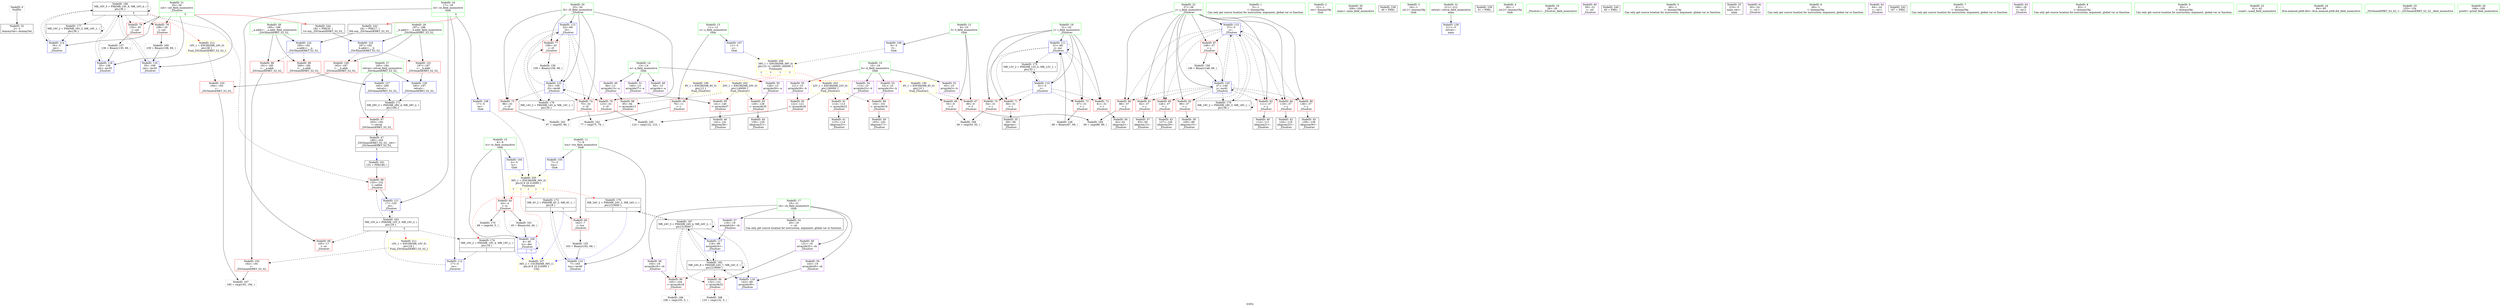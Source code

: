 digraph "SVFG" {
	label="SVFG";

	Node0x561caf271160 [shape=record,color=grey,label="{NodeID: 0\nNullPtr}"];
	Node0x561caf271160 -> Node0x561caf28b830[style=solid];
	Node0x561caf29ddf0 [shape=record,color=black,label="{NodeID: 180\nMR_16V_5 = PHI(MR_16V_9, MR_16V_4, )\npts\{36 \}\n|{|<s8>5}}"];
	Node0x561caf29ddf0 -> Node0x561caf28ee10[style=dashed];
	Node0x561caf29ddf0 -> Node0x561caf28eee0[style=dashed];
	Node0x561caf29ddf0 -> Node0x561caf28c590[style=dashed];
	Node0x561caf29ddf0 -> Node0x561caf28d520[style=dashed];
	Node0x561caf29ddf0 -> Node0x561caf291de0[style=dashed];
	Node0x561caf29ddf0 -> Node0x561caf291f80[style=dashed];
	Node0x561caf29ddf0 -> Node0x561caf29cef0[style=dashed];
	Node0x561caf29ddf0 -> Node0x561caf29ddf0[style=dashed];
	Node0x561caf29ddf0:s8 -> Node0x561caf2a52d0[style=dashed,color=red];
	Node0x561caf28c660 [shape=record,color=red,label="{NodeID: 97\n203\<--183\n\<--retval\n_ZSt3maxIiERKT_S2_S2_\n}"];
	Node0x561caf28c660 -> Node0x561caf28c4c0[style=solid];
	Node0x561caf28a7b0 [shape=record,color=green,label="{NodeID: 14\n13\<--14\na\<--a_field_insensitive\nGlob }"];
	Node0x561caf28a7b0 -> Node0x561caf28d5b0[style=solid];
	Node0x561caf28a7b0 -> Node0x561caf28d680[style=solid];
	Node0x561caf28a7b0 -> Node0x561caf28d750[style=solid];
	Node0x561caf28a7b0 -> Node0x561caf28d820[style=solid];
	Node0x561caf28d2b0 [shape=record,color=blue,label="{NodeID: 111\n31\<--68\ni\<--inc\n_Z5solvev\n}"];
	Node0x561caf28d2b0 -> Node0x561caf28e790[style=dashed];
	Node0x561caf28d2b0 -> Node0x561caf28e860[style=dashed];
	Node0x561caf28d2b0 -> Node0x561caf28e930[style=dashed];
	Node0x561caf28d2b0 -> Node0x561caf28ea00[style=dashed];
	Node0x561caf28d2b0 -> Node0x561caf28d2b0[style=dashed];
	Node0x561caf28d2b0 -> Node0x561caf29c4f0[style=dashed];
	Node0x561caf28b4c0 [shape=record,color=green,label="{NodeID: 28\n185\<--186\n__a.addr\<--__a.addr_field_insensitive\n_ZSt3maxIiERKT_S2_S2_\n}"];
	Node0x561caf28b4c0 -> Node0x561caf28c730[style=solid];
	Node0x561caf28b4c0 -> Node0x561caf28c800[style=solid];
	Node0x561caf28b4c0 -> Node0x561caf292460[style=solid];
	Node0x561caf292530 [shape=record,color=blue,label="{NodeID: 125\n187\<--182\n__b.addr\<--__b\n_ZSt3maxIiERKT_S2_S2_\n}"];
	Node0x561caf292530 -> Node0x561caf28c8d0[style=dashed];
	Node0x561caf292530 -> Node0x561caf28c9a0[style=dashed];
	Node0x561caf28c0b0 [shape=record,color=black,label="{NodeID: 42\n120\<--119\nidxprom25\<--\n_Z5solvev\n}"];
	Node0x561caf28dc30 [shape=record,color=purple,label="{NodeID: 56\n104\<--19\narrayidx18\<--ch\n_Z5solvev\n}"];
	Node0x561caf28dc30 -> Node0x561caf28f7d0[style=solid];
	Node0x561caf28e790 [shape=record,color=red,label="{NodeID: 70\n54\<--31\n\<--i\n_Z5solvev\n}"];
	Node0x561caf28e790 -> Node0x561caf2955e0[style=solid];
	Node0x561caf2952e0 [shape=record,color=grey,label="{NodeID: 167\n195 = cmp(192, 194, )\n}"];
	Node0x561caf28f2f0 [shape=record,color=red,label="{NodeID: 84\n119\<--37\n\<--j\n_Z5solvev\n}"];
	Node0x561caf28f2f0 -> Node0x561caf28c0b0[style=solid];
	Node0x561caf270840 [shape=record,color=green,label="{NodeID: 1\n5\<--1\n\<--dummyObj\nCan only get source location for instruction, argument, global var or function.}"];
	Node0x561caf28c730 [shape=record,color=red,label="{NodeID: 98\n191\<--185\n\<--__a.addr\n_ZSt3maxIiERKT_S2_S2_\n}"];
	Node0x561caf28c730 -> Node0x561caf28ca70[style=solid];
	Node0x561caf28a8b0 [shape=record,color=green,label="{NodeID: 15\n15\<--16\nb\<--b_field_insensitive\nGlob }"];
	Node0x561caf28a8b0 -> Node0x561caf28d8f0[style=solid];
	Node0x561caf28a8b0 -> Node0x561caf28d9c0[style=solid];
	Node0x561caf28a8b0 -> Node0x561caf28da90[style=solid];
	Node0x561caf28a8b0 -> Node0x561caf28db60[style=solid];
	Node0x561caf2907b0 [shape=record,color=yellow,style=double,label="{NodeID: 195\n6V_1 = ENCHI(MR_6V_0)\npts\{10 \}\nFun[_Z5solvev]}"];
	Node0x561caf2907b0 -> Node0x561caf28e450[style=dashed];
	Node0x561caf2907b0 -> Node0x561caf28e520[style=dashed];
	Node0x561caf28d380 [shape=record,color=blue,label="{NodeID: 112\n17\<--5\nre\<--\n_Z5solvev\n}"];
	Node0x561caf28d380 -> Node0x561caf29ecf0[style=dashed];
	Node0x561caf28b590 [shape=record,color=green,label="{NodeID: 29\n187\<--188\n__b.addr\<--__b.addr_field_insensitive\n_ZSt3maxIiERKT_S2_S2_\n}"];
	Node0x561caf28b590 -> Node0x561caf28c8d0[style=solid];
	Node0x561caf28b590 -> Node0x561caf28c9a0[style=solid];
	Node0x561caf28b590 -> Node0x561caf292530[style=solid];
	Node0x561caf292600 [shape=record,color=blue,label="{NodeID: 126\n183\<--197\nretval\<--\n_ZSt3maxIiERKT_S2_S2_\n}"];
	Node0x561caf292600 -> Node0x561caf29b0f0[style=dashed];
	Node0x561caf28c180 [shape=record,color=black,label="{NodeID: 43\n127\<--126\nidxprom29\<--\n_Z5solvev\n}"];
	Node0x561caf28dd00 [shape=record,color=purple,label="{NodeID: 57\n116\<--19\narrayidx24\<--ch\n_Z5solvev\n}"];
	Node0x561caf28dd00 -> Node0x561caf291eb0[style=solid];
	Node0x561caf2a7570 [shape=record,color=yellow,style=double,label="{NodeID: 237\n36V_2 = CSCHI(MR_36V_1)\npts\{6 8 18 210000 \}\nCS[]}"];
	Node0x561caf28e860 [shape=record,color=red,label="{NodeID: 71\n58\<--31\n\<--i\n_Z5solvev\n}"];
	Node0x561caf28e860 -> Node0x561caf28bb00[style=solid];
	Node0x561caf295460 [shape=record,color=grey,label="{NodeID: 168\n133 = cmp(132, 5, )\n}"];
	Node0x561caf28f3c0 [shape=record,color=red,label="{NodeID: 85\n126\<--37\n\<--j\n_Z5solvev\n}"];
	Node0x561caf28f3c0 -> Node0x561caf28c180[style=solid];
	Node0x561caf270020 [shape=record,color=green,label="{NodeID: 2\n22\<--1\n.str\<--dummyObj\nGlob }"];
	Node0x561caf28c800 [shape=record,color=red,label="{NodeID: 99\n200\<--185\n\<--__a.addr\n_ZSt3maxIiERKT_S2_S2_\n}"];
	Node0x561caf28c800 -> Node0x561caf2926d0[style=solid];
	Node0x561caf28a9b0 [shape=record,color=green,label="{NodeID: 16\n17\<--18\nre\<--re_field_insensitive\nGlob |{|<s4>5}}"];
	Node0x561caf28a9b0 -> Node0x561caf28e6c0[style=solid];
	Node0x561caf28a9b0 -> Node0x561caf28d010[style=solid];
	Node0x561caf28a9b0 -> Node0x561caf28d380[style=solid];
	Node0x561caf28a9b0 -> Node0x561caf2921f0[style=solid];
	Node0x561caf28a9b0:s4 -> Node0x561caf2b32e0[style=solid,color=red];
	Node0x561caf290890 [shape=record,color=yellow,style=double,label="{NodeID: 196\n8V_1 = ENCHI(MR_8V_0)\npts\{12 \}\nFun[_Z5solvev]}"];
	Node0x561caf290890 -> Node0x561caf28e5f0[style=dashed];
	Node0x561caf28d450 [shape=record,color=blue,label="{NodeID: 113\n33\<--69\ni5\<--\n_Z5solvev\n}"];
	Node0x561caf28d450 -> Node0x561caf28ead0[style=dashed];
	Node0x561caf28d450 -> Node0x561caf28eba0[style=dashed];
	Node0x561caf28d450 -> Node0x561caf28ec70[style=dashed];
	Node0x561caf28d450 -> Node0x561caf28ed40[style=dashed];
	Node0x561caf28d450 -> Node0x561caf2922c0[style=dashed];
	Node0x561caf28d450 -> Node0x561caf29c9f0[style=dashed];
	Node0x561caf28b660 [shape=record,color=green,label="{NodeID: 30\n208\<--209\nmain\<--main_field_insensitive\n}"];
	Node0x561caf2926d0 [shape=record,color=blue,label="{NodeID: 127\n183\<--200\nretval\<--\n_ZSt3maxIiERKT_S2_S2_\n}"];
	Node0x561caf2926d0 -> Node0x561caf29b0f0[style=dashed];
	Node0x561caf28c250 [shape=record,color=black,label="{NodeID: 44\n130\<--129\nidxprom31\<--\n_Z5solvev\n}"];
	Node0x561caf28ddd0 [shape=record,color=purple,label="{NodeID: 58\n131\<--19\narrayidx32\<--ch\n_Z5solvev\n}"];
	Node0x561caf28ddd0 -> Node0x561caf28fb10[style=solid];
	Node0x561caf2b2d20 [shape=record,color=black,label="{NodeID: 238\n40 = PHI()\n}"];
	Node0x561caf2940e0 [shape=record,color=grey,label="{NodeID: 155\n163 = Binary(162, 69, )\n}"];
	Node0x561caf2940e0 -> Node0x561caf292390[style=solid];
	Node0x561caf28e930 [shape=record,color=red,label="{NodeID: 72\n61\<--31\n\<--i\n_Z5solvev\n}"];
	Node0x561caf28e930 -> Node0x561caf28bbd0[style=solid];
	Node0x561caf2955e0 [shape=record,color=grey,label="{NodeID: 169\n56 = cmp(54, 55, )\n}"];
	Node0x561caf28f490 [shape=record,color=red,label="{NodeID: 86\n138\<--37\n\<--j\n_Z5solvev\n}"];
	Node0x561caf28f490 -> Node0x561caf28c320[style=solid];
	Node0x561caf2896f0 [shape=record,color=green,label="{NodeID: 3\n24\<--1\n.str.1\<--dummyObj\nGlob }"];
	Node0x561caf29ecf0 [shape=record,color=black,label="{NodeID: 183\nMR_10V_4 = PHI(MR_10V_5, MR_10V_3, )\npts\{18 \}\n|{|<s4>5}}"];
	Node0x561caf29ecf0 -> Node0x561caf28e6c0[style=dashed];
	Node0x561caf29ecf0 -> Node0x561caf28c590[style=dashed];
	Node0x561caf29ecf0 -> Node0x561caf2921f0[style=dashed];
	Node0x561caf29ecf0 -> Node0x561caf29bff0[style=dashed];
	Node0x561caf29ecf0:s4 -> Node0x561caf2a51f0[style=dashed,color=red];
	Node0x561caf28c8d0 [shape=record,color=red,label="{NodeID: 100\n193\<--187\n\<--__b.addr\n_ZSt3maxIiERKT_S2_S2_\n}"];
	Node0x561caf28c8d0 -> Node0x561caf28cb40[style=solid];
	Node0x561caf28aab0 [shape=record,color=green,label="{NodeID: 17\n19\<--21\nch\<--ch_field_insensitive\nGlob }"];
	Node0x561caf28aab0 -> Node0x561caf28ba00[style=solid];
	Node0x561caf28aab0 -> Node0x561caf28dc30[style=solid];
	Node0x561caf28aab0 -> Node0x561caf28dd00[style=solid];
	Node0x561caf28aab0 -> Node0x561caf28ddd0[style=solid];
	Node0x561caf28aab0 -> Node0x561caf28dea0[style=solid];
	Node0x561caf28d520 [shape=record,color=blue,label="{NodeID: 114\n35\<--5\ncnt\<--\n_Z5solvev\n}"];
	Node0x561caf28d520 -> Node0x561caf29ddf0[style=dashed];
	Node0x561caf28b760 [shape=record,color=green,label="{NodeID: 31\n211\<--212\nretval\<--retval_field_insensitive\nmain\n}"];
	Node0x561caf28b760 -> Node0x561caf2927a0[style=solid];
	Node0x561caf2a51f0 [shape=record,color=yellow,style=double,label="{NodeID: 211\n10V_1 = ENCHI(MR_10V_0)\npts\{18 \}\nFun[_ZSt3maxIiERKT_S2_S2_]}"];
	Node0x561caf2a51f0 -> Node0x561caf28ca70[style=dashed];
	Node0x561caf2927a0 [shape=record,color=blue,label="{NodeID: 128\n211\<--5\nretval\<--\nmain\n}"];
	Node0x561caf28c320 [shape=record,color=black,label="{NodeID: 45\n139\<--138\nidxprom36\<--\n_Z5solvev\n}"];
	Node0x561caf28dea0 [shape=record,color=purple,label="{NodeID: 59\n143\<--19\narrayidx39\<--ch\n_Z5solvev\n}"];
	Node0x561caf28dea0 -> Node0x561caf292050[style=solid];
	Node0x561caf2b2e20 [shape=record,color=black,label="{NodeID: 239\n51 = PHI()\n}"];
	Node0x561caf294260 [shape=record,color=grey,label="{NodeID: 156\n159 = Binary(158, 69, )\n}"];
	Node0x561caf294260 -> Node0x561caf2922c0[style=solid];
	Node0x561caf28ea00 [shape=record,color=red,label="{NodeID: 73\n67\<--31\n\<--i\n_Z5solvev\n}"];
	Node0x561caf28ea00 -> Node0x561caf294560[style=solid];
	Node0x561caf295760 [shape=record,color=grey,label="{NodeID: 170\n48 = cmp(44, 5, )\n}"];
	Node0x561caf28f560 [shape=record,color=red,label="{NodeID: 87\n148\<--37\n\<--j\n_Z5solvev\n}"];
	Node0x561caf28f560 -> Node0x561caf2946e0[style=solid];
	Node0x561caf289fe0 [shape=record,color=green,label="{NodeID: 4\n26\<--1\n.str.2\<--dummyObj\nGlob }"];
	Node0x561caf28c9a0 [shape=record,color=red,label="{NodeID: 101\n197\<--187\n\<--__b.addr\n_ZSt3maxIiERKT_S2_S2_\n}"];
	Node0x561caf28c9a0 -> Node0x561caf292600[style=solid];
	Node0x561caf28abb0 [shape=record,color=green,label="{NodeID: 18\n28\<--29\n_Z5solvev\<--_Z5solvev_field_insensitive\n}"];
	Node0x561caf291d10 [shape=record,color=blue,label="{NodeID: 115\n37\<--5\nj\<--\n_Z5solvev\n}"];
	Node0x561caf291d10 -> Node0x561caf28efb0[style=dashed];
	Node0x561caf291d10 -> Node0x561caf28f080[style=dashed];
	Node0x561caf291d10 -> Node0x561caf28f150[style=dashed];
	Node0x561caf291d10 -> Node0x561caf28f220[style=dashed];
	Node0x561caf291d10 -> Node0x561caf28f2f0[style=dashed];
	Node0x561caf291d10 -> Node0x561caf28f3c0[style=dashed];
	Node0x561caf291d10 -> Node0x561caf28f490[style=dashed];
	Node0x561caf291d10 -> Node0x561caf28f560[style=dashed];
	Node0x561caf291d10 -> Node0x561caf291d10[style=dashed];
	Node0x561caf291d10 -> Node0x561caf292120[style=dashed];
	Node0x561caf291d10 -> Node0x561caf29d3f0[style=dashed];
	Node0x561caf28b830 [shape=record,color=black,label="{NodeID: 32\n2\<--3\ndummyVal\<--dummyVal\n}"];
	Node0x561caf2a52d0 [shape=record,color=yellow,style=double,label="{NodeID: 212\n16V_1 = ENCHI(MR_16V_0)\npts\{36 \}\nFun[_ZSt3maxIiERKT_S2_S2_]}"];
	Node0x561caf2a52d0 -> Node0x561caf28cb40[style=dashed];
	Node0x561caf28c3f0 [shape=record,color=black,label="{NodeID: 46\n142\<--141\nidxprom38\<--\n_Z5solvev\n}"];
	Node0x561caf28df70 [shape=record,color=purple,label="{NodeID: 60\n39\<--22\n\<--.str\n_Z5solvev\n}"];
	Node0x561caf2b2f20 [shape=record,color=black,label="{NodeID: 240\n65 = PHI()\n}"];
	Node0x561caf2943e0 [shape=record,color=grey,label="{NodeID: 157\n136 = Binary(135, 69, )\n}"];
	Node0x561caf2943e0 -> Node0x561caf291f80[style=solid];
	Node0x561caf28ead0 [shape=record,color=red,label="{NodeID: 74\n75\<--33\n\<--i5\n_Z5solvev\n}"];
	Node0x561caf28ead0 -> Node0x561caf294b60[style=solid];
	Node0x561caf29b0f0 [shape=record,color=black,label="{NodeID: 171\nMR_28V_3 = PHI(MR_28V_4, MR_28V_2, )\npts\{184 \}\n}"];
	Node0x561caf29b0f0 -> Node0x561caf28c660[style=dashed];
	Node0x561caf28f630 [shape=record,color=red,label="{NodeID: 88\n95\<--94\n\<--arrayidx13\n_Z5solvev\n}"];
	Node0x561caf28f630 -> Node0x561caf294ce0[style=solid];
	Node0x561caf28a070 [shape=record,color=green,label="{NodeID: 5\n46\<--1\n\<--dummyObj\nCan only get source location for instruction, argument, global var or function.}"];
	Node0x561caf28ca70 [shape=record,color=red,label="{NodeID: 102\n192\<--191\n\<--\n_ZSt3maxIiERKT_S2_S2_\n}"];
	Node0x561caf28ca70 -> Node0x561caf2952e0[style=solid];
	Node0x561caf28acb0 [shape=record,color=green,label="{NodeID: 19\n31\<--32\ni\<--i_field_insensitive\n_Z5solvev\n}"];
	Node0x561caf28acb0 -> Node0x561caf28e790[style=solid];
	Node0x561caf28acb0 -> Node0x561caf28e860[style=solid];
	Node0x561caf28acb0 -> Node0x561caf28e930[style=solid];
	Node0x561caf28acb0 -> Node0x561caf28ea00[style=solid];
	Node0x561caf28acb0 -> Node0x561caf28d1e0[style=solid];
	Node0x561caf28acb0 -> Node0x561caf28d2b0[style=solid];
	Node0x561caf291de0 [shape=record,color=blue,label="{NodeID: 116\n35\<--109\ncnt\<--inc20\n_Z5solvev\n}"];
	Node0x561caf291de0 -> Node0x561caf29ddf0[style=dashed];
	Node0x561caf28b930 [shape=record,color=black,label="{NodeID: 33\n210\<--5\nmain_ret\<--\nmain\n}"];
	Node0x561caf28c4c0 [shape=record,color=black,label="{NodeID: 47\n180\<--203\n_ZSt3maxIiERKT_S2_S2__ret\<--\n_ZSt3maxIiERKT_S2_S2_\n|{<s0>5}}"];
	Node0x561caf28c4c0:s0 -> Node0x561caf2b3020[style=solid,color=blue];
	Node0x561caf28e040 [shape=record,color=purple,label="{NodeID: 61\n50\<--24\n\<--.str.1\n_Z5solvev\n}"];
	Node0x561caf2b3020 [shape=record,color=black,label="{NodeID: 241\n152 = PHI(180, )\n}"];
	Node0x561caf2b3020 -> Node0x561caf28c590[style=solid];
	Node0x561caf294560 [shape=record,color=grey,label="{NodeID: 158\n68 = Binary(67, 69, )\n}"];
	Node0x561caf294560 -> Node0x561caf28d2b0[style=solid];
	Node0x561caf28eba0 [shape=record,color=red,label="{NodeID: 75\n96\<--33\n\<--i5\n_Z5solvev\n}"];
	Node0x561caf28eba0 -> Node0x561caf294ce0[style=solid];
	Node0x561caf28f700 [shape=record,color=red,label="{NodeID: 89\n102\<--101\n\<--arrayidx16\n_Z5solvev\n}"];
	Node0x561caf28f700 -> Node0x561caf28be40[style=solid];
	Node0x561caf28a100 [shape=record,color=green,label="{NodeID: 6\n69\<--1\n\<--dummyObj\nCan only get source location for instruction, argument, global var or function.}"];
	Node0x561caf28cb40 [shape=record,color=red,label="{NodeID: 103\n194\<--193\n\<--\n_ZSt3maxIiERKT_S2_S2_\n}"];
	Node0x561caf28cb40 -> Node0x561caf2952e0[style=solid];
	Node0x561caf28ad80 [shape=record,color=green,label="{NodeID: 20\n33\<--34\ni5\<--i5_field_insensitive\n_Z5solvev\n}"];
	Node0x561caf28ad80 -> Node0x561caf28ead0[style=solid];
	Node0x561caf28ad80 -> Node0x561caf28eba0[style=solid];
	Node0x561caf28ad80 -> Node0x561caf28ec70[style=solid];
	Node0x561caf28ad80 -> Node0x561caf28ed40[style=solid];
	Node0x561caf28ad80 -> Node0x561caf28d450[style=solid];
	Node0x561caf28ad80 -> Node0x561caf2922c0[style=solid];
	Node0x561caf291eb0 [shape=record,color=blue,label="{NodeID: 117\n116\<--69\narrayidx24\<--\n_Z5solvev\n}"];
	Node0x561caf291eb0 -> Node0x561caf2900c0[style=dashed];
	Node0x561caf28ba00 [shape=record,color=black,label="{NodeID: 34\n20\<--19\n\<--ch\nCan only get source location for instruction, argument, global var or function.}"];
	Node0x561caf28d5b0 [shape=record,color=purple,label="{NodeID: 48\n60\<--13\narrayidx\<--a\n_Z5solvev\n}"];
	Node0x561caf28e110 [shape=record,color=purple,label="{NodeID: 62\n64\<--24\n\<--.str.1\n_Z5solvev\n}"];
	Node0x561caf2b3210 [shape=record,color=black,label="{NodeID: 242\n167 = PHI()\n}"];
	Node0x561caf2946e0 [shape=record,color=grey,label="{NodeID: 159\n149 = Binary(148, 69, )\n}"];
	Node0x561caf2946e0 -> Node0x561caf292120[style=solid];
	Node0x561caf28ec70 [shape=record,color=red,label="{NodeID: 76\n123\<--33\n\<--i5\n_Z5solvev\n}"];
	Node0x561caf28ec70 -> Node0x561caf294fe0[style=solid];
	Node0x561caf29baf0 [shape=record,color=black,label="{NodeID: 173\nMR_4V_2 = PHI(MR_4V_3, MR_4V_1, )\npts\{8 \}\n|{|<s2>7}}"];
	Node0x561caf29baf0 -> Node0x561caf28e380[style=dashed];
	Node0x561caf29baf0 -> Node0x561caf292390[style=dashed];
	Node0x561caf29baf0:s2 -> Node0x561caf2a7570[style=dashed,color=blue];
	Node0x561caf28f7d0 [shape=record,color=red,label="{NodeID: 90\n105\<--104\n\<--arrayidx18\n_Z5solvev\n}"];
	Node0x561caf28f7d0 -> Node0x561caf295160[style=solid];
	Node0x561caf28a190 [shape=record,color=green,label="{NodeID: 7\n81\<--1\n\<--dummyObj\nCan only get source location for instruction, argument, global var or function.}"];
	Node0x561caf2a00f0 [shape=record,color=black,label="{NodeID: 187\nMR_24V_3 = PHI(MR_24V_4, MR_24V_2, )\npts\{210000 \}\n}"];
	Node0x561caf2a00f0 -> Node0x561caf28f7d0[style=dashed];
	Node0x561caf2a00f0 -> Node0x561caf28fb10[style=dashed];
	Node0x561caf2a00f0 -> Node0x561caf291eb0[style=dashed];
	Node0x561caf2a00f0 -> Node0x561caf292050[style=dashed];
	Node0x561caf2a00f0 -> Node0x561caf29d8f0[style=dashed];
	Node0x561caf2a00f0 -> Node0x561caf2a00f0[style=dashed];
	Node0x561caf2a00f0 -> Node0x561caf2900c0[style=dashed];
	Node0x561caf28cc10 [shape=record,color=blue,label="{NodeID: 104\n4\<--5\ntc\<--\nGlob }"];
	Node0x561caf28cc10 -> Node0x561caf2a4bc0[style=dashed];
	Node0x561caf28ae50 [shape=record,color=green,label="{NodeID: 21\n35\<--36\ncnt\<--cnt_field_insensitive\n_Z5solvev\n|{|<s5>5}}"];
	Node0x561caf28ae50 -> Node0x561caf28ee10[style=solid];
	Node0x561caf28ae50 -> Node0x561caf28eee0[style=solid];
	Node0x561caf28ae50 -> Node0x561caf28d520[style=solid];
	Node0x561caf28ae50 -> Node0x561caf291de0[style=solid];
	Node0x561caf28ae50 -> Node0x561caf291f80[style=solid];
	Node0x561caf28ae50:s5 -> Node0x561caf2b3410[style=solid,color=red];
	Node0x561caf291f80 [shape=record,color=blue,label="{NodeID: 118\n35\<--136\ncnt\<--inc35\n_Z5solvev\n}"];
	Node0x561caf291f80 -> Node0x561caf29ddf0[style=dashed];
	Node0x561caf28bb00 [shape=record,color=black,label="{NodeID: 35\n59\<--58\nidxprom\<--\n_Z5solvev\n}"];
	Node0x561caf28d680 [shape=record,color=purple,label="{NodeID: 49\n94\<--13\narrayidx13\<--a\n_Z5solvev\n}"];
	Node0x561caf28d680 -> Node0x561caf28f630[style=solid];
	Node0x561caf28e1e0 [shape=record,color=purple,label="{NodeID: 63\n166\<--26\n\<--.str.2\n_Z5solvev\n}"];
	Node0x561caf2b32e0 [shape=record,color=black,label="{NodeID: 243\n181 = PHI(17, )\n0th arg _ZSt3maxIiERKT_S2_S2_ }"];
	Node0x561caf2b32e0 -> Node0x561caf292460[style=solid];
	Node0x561caf294860 [shape=record,color=grey,label="{NodeID: 160\n109 = Binary(108, 69, )\n}"];
	Node0x561caf294860 -> Node0x561caf291de0[style=solid];
	Node0x561caf28ed40 [shape=record,color=red,label="{NodeID: 77\n158\<--33\n\<--i5\n_Z5solvev\n}"];
	Node0x561caf28ed40 -> Node0x561caf294260[style=solid];
	Node0x561caf29bff0 [shape=record,color=black,label="{NodeID: 174\nMR_10V_2 = PHI(MR_10V_4, MR_10V_1, )\npts\{18 \}\n|{|<s1>7}}"];
	Node0x561caf29bff0 -> Node0x561caf28d380[style=dashed];
	Node0x561caf29bff0:s1 -> Node0x561caf2a7570[style=dashed,color=blue];
	Node0x561caf28f8a0 [shape=record,color=red,label="{NodeID: 91\n114\<--113\n\<--arrayidx22\n_Z5solvev\n}"];
	Node0x561caf28f8a0 -> Node0x561caf28bfe0[style=solid];
	Node0x561caf28a220 [shape=record,color=green,label="{NodeID: 8\n82\<--1\n\<--dummyObj\nCan only get source location for instruction, argument, global var or function.}"];
	Node0x561caf28cd10 [shape=record,color=blue,label="{NodeID: 105\n7\<--5\ntcn\<--\nGlob }"];
	Node0x561caf28cd10 -> Node0x561caf2a4bc0[style=dashed];
	Node0x561caf28af20 [shape=record,color=green,label="{NodeID: 22\n37\<--38\nj\<--j_field_insensitive\n_Z5solvev\n}"];
	Node0x561caf28af20 -> Node0x561caf28efb0[style=solid];
	Node0x561caf28af20 -> Node0x561caf28f080[style=solid];
	Node0x561caf28af20 -> Node0x561caf28f150[style=solid];
	Node0x561caf28af20 -> Node0x561caf28f220[style=solid];
	Node0x561caf28af20 -> Node0x561caf28f2f0[style=solid];
	Node0x561caf28af20 -> Node0x561caf28f3c0[style=solid];
	Node0x561caf28af20 -> Node0x561caf28f490[style=solid];
	Node0x561caf28af20 -> Node0x561caf28f560[style=solid];
	Node0x561caf28af20 -> Node0x561caf291d10[style=solid];
	Node0x561caf28af20 -> Node0x561caf292120[style=solid];
	Node0x561caf2a4920 [shape=record,color=yellow,style=double,label="{NodeID: 202\n20V_1 = ENCHI(MR_20V_0)\npts\{140000 \}\nFun[_Z5solvev]}"];
	Node0x561caf2a4920 -> Node0x561caf28f630[style=dashed];
	Node0x561caf2a4920 -> Node0x561caf28fa40[style=dashed];
	Node0x561caf2a4920 -> Node0x561caf28fbe0[style=dashed];
	Node0x561caf292050 [shape=record,color=blue,label="{NodeID: 119\n143\<--69\narrayidx39\<--\n_Z5solvev\n}"];
	Node0x561caf292050 -> Node0x561caf2900c0[style=dashed];
	Node0x561caf28bbd0 [shape=record,color=black,label="{NodeID: 36\n62\<--61\nidxprom2\<--\n_Z5solvev\n}"];
	Node0x561caf28d750 [shape=record,color=purple,label="{NodeID: 50\n128\<--13\narrayidx30\<--a\n_Z5solvev\n}"];
	Node0x561caf28d750 -> Node0x561caf28fa40[style=solid];
	Node0x561caf28e2b0 [shape=record,color=red,label="{NodeID: 64\n44\<--4\n\<--tc\n_Z5solvev\n}"];
	Node0x561caf28e2b0 -> Node0x561caf2949e0[style=solid];
	Node0x561caf28e2b0 -> Node0x561caf295760[style=solid];
	Node0x561caf2b3410 [shape=record,color=black,label="{NodeID: 244\n182 = PHI(35, )\n1st arg _ZSt3maxIiERKT_S2_S2_ }"];
	Node0x561caf2b3410 -> Node0x561caf292530[style=solid];
	Node0x561caf2949e0 [shape=record,color=grey,label="{NodeID: 161\n45 = Binary(44, 46, )\n}"];
	Node0x561caf2949e0 -> Node0x561caf28d110[style=solid];
	Node0x561caf28ee10 [shape=record,color=red,label="{NodeID: 78\n108\<--35\n\<--cnt\n_Z5solvev\n}"];
	Node0x561caf28ee10 -> Node0x561caf294860[style=solid];
	Node0x561caf29c4f0 [shape=record,color=black,label="{NodeID: 175\nMR_12V_2 = PHI(MR_12V_4, MR_12V_1, )\npts\{32 \}\n}"];
	Node0x561caf29c4f0 -> Node0x561caf28d1e0[style=dashed];
	Node0x561caf28f970 [shape=record,color=red,label="{NodeID: 92\n122\<--121\n\<--arrayidx26\n_Z5solvev\n}"];
	Node0x561caf28f970 -> Node0x561caf294fe0[style=solid];
	Node0x561caf28a2b0 [shape=record,color=green,label="{NodeID: 9\n83\<--1\n\<--dummyObj\nCan only get source location for instruction, argument, global var or function.}"];
	Node0x561caf28ce10 [shape=record,color=blue,label="{NodeID: 106\n9\<--5\nf\<--\nGlob }"];
	Node0x561caf28ce10 -> Node0x561caf2a4d00[style=dashed];
	Node0x561caf28aff0 [shape=record,color=green,label="{NodeID: 23\n41\<--42\nscanf\<--scanf_field_insensitive\n}"];
	Node0x561caf2a4a00 [shape=record,color=yellow,style=double,label="{NodeID: 203\n22V_1 = ENCHI(MR_22V_0)\npts\{160000 \}\nFun[_Z5solvev]}"];
	Node0x561caf2a4a00 -> Node0x561caf28f700[style=dashed];
	Node0x561caf2a4a00 -> Node0x561caf28f8a0[style=dashed];
	Node0x561caf2a4a00 -> Node0x561caf28f970[style=dashed];
	Node0x561caf292120 [shape=record,color=blue,label="{NodeID: 120\n37\<--149\nj\<--inc42\n_Z5solvev\n}"];
	Node0x561caf292120 -> Node0x561caf28efb0[style=dashed];
	Node0x561caf292120 -> Node0x561caf28f080[style=dashed];
	Node0x561caf292120 -> Node0x561caf28f150[style=dashed];
	Node0x561caf292120 -> Node0x561caf28f220[style=dashed];
	Node0x561caf292120 -> Node0x561caf28f2f0[style=dashed];
	Node0x561caf292120 -> Node0x561caf28f3c0[style=dashed];
	Node0x561caf292120 -> Node0x561caf28f490[style=dashed];
	Node0x561caf292120 -> Node0x561caf28f560[style=dashed];
	Node0x561caf292120 -> Node0x561caf291d10[style=dashed];
	Node0x561caf292120 -> Node0x561caf292120[style=dashed];
	Node0x561caf292120 -> Node0x561caf29d3f0[style=dashed];
	Node0x561caf28bca0 [shape=record,color=black,label="{NodeID: 37\n93\<--92\nidxprom12\<--\n_Z5solvev\n}"];
	Node0x561caf28d820 [shape=record,color=purple,label="{NodeID: 51\n140\<--13\narrayidx37\<--a\n_Z5solvev\n}"];
	Node0x561caf28d820 -> Node0x561caf28fbe0[style=solid];
	Node0x561caf28e380 [shape=record,color=red,label="{NodeID: 65\n162\<--7\n\<--tcn\n_Z5solvev\n}"];
	Node0x561caf28e380 -> Node0x561caf2940e0[style=solid];
	Node0x561caf294b60 [shape=record,color=grey,label="{NodeID: 162\n77 = cmp(75, 76, )\n}"];
	Node0x561caf28eee0 [shape=record,color=red,label="{NodeID: 79\n135\<--35\n\<--cnt\n_Z5solvev\n}"];
	Node0x561caf28eee0 -> Node0x561caf2943e0[style=solid];
	Node0x561caf29c9f0 [shape=record,color=black,label="{NodeID: 176\nMR_14V_2 = PHI(MR_14V_4, MR_14V_1, )\npts\{34 \}\n}"];
	Node0x561caf29c9f0 -> Node0x561caf28d450[style=dashed];
	Node0x561caf28fa40 [shape=record,color=red,label="{NodeID: 93\n129\<--128\n\<--arrayidx30\n_Z5solvev\n}"];
	Node0x561caf28fa40 -> Node0x561caf28c250[style=solid];
	Node0x561caf28a3b0 [shape=record,color=green,label="{NodeID: 10\n4\<--6\ntc\<--tc_field_insensitive\nGlob }"];
	Node0x561caf28a3b0 -> Node0x561caf28e2b0[style=solid];
	Node0x561caf28a3b0 -> Node0x561caf28cc10[style=solid];
	Node0x561caf28a3b0 -> Node0x561caf28d110[style=solid];
	Node0x561caf28cf10 [shape=record,color=blue,label="{NodeID: 107\n11\<--5\ns\<--\nGlob }"];
	Node0x561caf28cf10 -> Node0x561caf2a4d00[style=dashed];
	Node0x561caf28b0f0 [shape=record,color=green,label="{NodeID: 24\n84\<--85\nllvm.memset.p0i8.i64\<--llvm.memset.p0i8.i64_field_insensitive\n}"];
	Node0x561caf2921f0 [shape=record,color=blue,label="{NodeID: 121\n17\<--155\nre\<--\n_Z5solvev\n}"];
	Node0x561caf2921f0 -> Node0x561caf29ecf0[style=dashed];
	Node0x561caf28bd70 [shape=record,color=black,label="{NodeID: 38\n100\<--99\nidxprom15\<--\n_Z5solvev\n}"];
	Node0x561caf28d8f0 [shape=record,color=purple,label="{NodeID: 52\n63\<--15\narrayidx3\<--b\n_Z5solvev\n}"];
	Node0x561caf28e450 [shape=record,color=red,label="{NodeID: 66\n55\<--9\n\<--f\n_Z5solvev\n}"];
	Node0x561caf28e450 -> Node0x561caf2955e0[style=solid];
	Node0x561caf294ce0 [shape=record,color=grey,label="{NodeID: 163\n97 = cmp(95, 96, )\n}"];
	Node0x561caf28efb0 [shape=record,color=red,label="{NodeID: 80\n88\<--37\n\<--j\n_Z5solvev\n}"];
	Node0x561caf28efb0 -> Node0x561caf294e60[style=solid];
	Node0x561caf29cef0 [shape=record,color=black,label="{NodeID: 177\nMR_16V_2 = PHI(MR_16V_3, MR_16V_1, )\npts\{36 \}\n}"];
	Node0x561caf29cef0 -> Node0x561caf28d520[style=dashed];
	Node0x561caf29cef0 -> Node0x561caf29cef0[style=dashed];
	Node0x561caf28fb10 [shape=record,color=red,label="{NodeID: 94\n132\<--131\n\<--arrayidx32\n_Z5solvev\n}"];
	Node0x561caf28fb10 -> Node0x561caf295460[style=solid];
	Node0x561caf28a4b0 [shape=record,color=green,label="{NodeID: 11\n7\<--8\ntcn\<--tcn_field_insensitive\nGlob }"];
	Node0x561caf28a4b0 -> Node0x561caf28e380[style=solid];
	Node0x561caf28a4b0 -> Node0x561caf28cd10[style=solid];
	Node0x561caf28a4b0 -> Node0x561caf292390[style=solid];
	Node0x561caf28d010 [shape=record,color=blue,label="{NodeID: 108\n17\<--5\nre\<--\nGlob }"];
	Node0x561caf28d010 -> Node0x561caf2a4bc0[style=dashed];
	Node0x561caf28b1f0 [shape=record,color=green,label="{NodeID: 25\n153\<--154\n_ZSt3maxIiERKT_S2_S2_\<--_ZSt3maxIiERKT_S2_S2__field_insensitive\n}"];
	Node0x561caf2a4bc0 [shape=record,color=yellow,style=double,label="{NodeID: 205\n36V_1 = ENCHI(MR_36V_0)\npts\{6 8 18 210000 \}\nFun[main]|{<s0>7|<s1>7|<s2>7|<s3>7|<s4>7}}"];
	Node0x561caf2a4bc0:s0 -> Node0x561caf28e2b0[style=dashed,color=red];
	Node0x561caf2a4bc0:s1 -> Node0x561caf28d110[style=dashed,color=red];
	Node0x561caf2a4bc0:s2 -> Node0x561caf29baf0[style=dashed,color=red];
	Node0x561caf2a4bc0:s3 -> Node0x561caf29bff0[style=dashed,color=red];
	Node0x561caf2a4bc0:s4 -> Node0x561caf29d8f0[style=dashed,color=red];
	Node0x561caf2922c0 [shape=record,color=blue,label="{NodeID: 122\n33\<--159\ni5\<--inc46\n_Z5solvev\n}"];
	Node0x561caf2922c0 -> Node0x561caf28ead0[style=dashed];
	Node0x561caf2922c0 -> Node0x561caf28eba0[style=dashed];
	Node0x561caf2922c0 -> Node0x561caf28ec70[style=dashed];
	Node0x561caf2922c0 -> Node0x561caf28ed40[style=dashed];
	Node0x561caf2922c0 -> Node0x561caf2922c0[style=dashed];
	Node0x561caf2922c0 -> Node0x561caf29c9f0[style=dashed];
	Node0x561caf28be40 [shape=record,color=black,label="{NodeID: 39\n103\<--102\nidxprom17\<--\n_Z5solvev\n}"];
	Node0x561caf28d9c0 [shape=record,color=purple,label="{NodeID: 53\n101\<--15\narrayidx16\<--b\n_Z5solvev\n}"];
	Node0x561caf28d9c0 -> Node0x561caf28f700[style=solid];
	Node0x561caf28e520 [shape=record,color=red,label="{NodeID: 67\n89\<--9\n\<--f\n_Z5solvev\n}"];
	Node0x561caf28e520 -> Node0x561caf294e60[style=solid];
	Node0x561caf294e60 [shape=record,color=grey,label="{NodeID: 164\n90 = cmp(88, 89, )\n}"];
	Node0x561caf28f080 [shape=record,color=red,label="{NodeID: 81\n92\<--37\n\<--j\n_Z5solvev\n}"];
	Node0x561caf28f080 -> Node0x561caf28bca0[style=solid];
	Node0x561caf29d3f0 [shape=record,color=black,label="{NodeID: 178\nMR_18V_2 = PHI(MR_18V_3, MR_18V_1, )\npts\{38 \}\n}"];
	Node0x561caf29d3f0 -> Node0x561caf291d10[style=dashed];
	Node0x561caf29d3f0 -> Node0x561caf29d3f0[style=dashed];
	Node0x561caf28fbe0 [shape=record,color=red,label="{NodeID: 95\n141\<--140\n\<--arrayidx37\n_Z5solvev\n}"];
	Node0x561caf28fbe0 -> Node0x561caf28c3f0[style=solid];
	Node0x561caf28a5b0 [shape=record,color=green,label="{NodeID: 12\n9\<--10\nf\<--f_field_insensitive\nGlob }"];
	Node0x561caf28a5b0 -> Node0x561caf28e450[style=solid];
	Node0x561caf28a5b0 -> Node0x561caf28e520[style=solid];
	Node0x561caf28a5b0 -> Node0x561caf28ce10[style=solid];
	Node0x561caf2900c0 [shape=record,color=black,label="{NodeID: 192\nMR_24V_8 = PHI(MR_24V_7, MR_24V_5, )\npts\{210000 \}\n}"];
	Node0x561caf2900c0 -> Node0x561caf28f7d0[style=dashed];
	Node0x561caf2900c0 -> Node0x561caf28fb10[style=dashed];
	Node0x561caf2900c0 -> Node0x561caf291eb0[style=dashed];
	Node0x561caf2900c0 -> Node0x561caf292050[style=dashed];
	Node0x561caf2900c0 -> Node0x561caf2a00f0[style=dashed];
	Node0x561caf2900c0 -> Node0x561caf2900c0[style=dashed];
	Node0x561caf28d110 [shape=record,color=blue,label="{NodeID: 109\n4\<--45\ntc\<--dec\n_Z5solvev\n|{|<s2>7}}"];
	Node0x561caf28d110 -> Node0x561caf28e2b0[style=dashed];
	Node0x561caf28d110 -> Node0x561caf28d110[style=dashed];
	Node0x561caf28d110:s2 -> Node0x561caf2a7570[style=dashed,color=blue];
	Node0x561caf28b2f0 [shape=record,color=green,label="{NodeID: 26\n168\<--169\nprintf\<--printf_field_insensitive\n}"];
	Node0x561caf2a4d00 [shape=record,color=yellow,style=double,label="{NodeID: 206\n38V_1 = ENCHI(MR_38V_0)\npts\{10 12 140000 160000 \}\nFun[main]|{<s0>7|<s1>7|<s2>7|<s3>7}}"];
	Node0x561caf2a4d00:s0 -> Node0x561caf2907b0[style=dashed,color=red];
	Node0x561caf2a4d00:s1 -> Node0x561caf290890[style=dashed,color=red];
	Node0x561caf2a4d00:s2 -> Node0x561caf2a4920[style=dashed,color=red];
	Node0x561caf2a4d00:s3 -> Node0x561caf2a4a00[style=dashed,color=red];
	Node0x561caf292390 [shape=record,color=blue,label="{NodeID: 123\n7\<--163\ntcn\<--inc48\n_Z5solvev\n}"];
	Node0x561caf292390 -> Node0x561caf29baf0[style=dashed];
	Node0x561caf28bf10 [shape=record,color=black,label="{NodeID: 40\n112\<--111\nidxprom21\<--\n_Z5solvev\n}"];
	Node0x561caf28da90 [shape=record,color=purple,label="{NodeID: 54\n113\<--15\narrayidx22\<--b\n_Z5solvev\n}"];
	Node0x561caf28da90 -> Node0x561caf28f8a0[style=solid];
	Node0x561caf28e5f0 [shape=record,color=red,label="{NodeID: 68\n76\<--11\n\<--s\n_Z5solvev\n}"];
	Node0x561caf28e5f0 -> Node0x561caf294b60[style=solid];
	Node0x561caf294fe0 [shape=record,color=grey,label="{NodeID: 165\n124 = cmp(122, 123, )\n}"];
	Node0x561caf28f150 [shape=record,color=red,label="{NodeID: 82\n99\<--37\n\<--j\n_Z5solvev\n}"];
	Node0x561caf28f150 -> Node0x561caf28bd70[style=solid];
	Node0x561caf29d8f0 [shape=record,color=black,label="{NodeID: 179\nMR_24V_2 = PHI(MR_24V_3, MR_24V_1, )\npts\{210000 \}\n|{|<s1>7}}"];
	Node0x561caf29d8f0 -> Node0x561caf2a00f0[style=dashed];
	Node0x561caf29d8f0:s1 -> Node0x561caf2a7570[style=dashed,color=blue];
	Node0x561caf28c590 [shape=record,color=red,label="{NodeID: 96\n155\<--152\n\<--call44\n_Z5solvev\n}"];
	Node0x561caf28c590 -> Node0x561caf2921f0[style=solid];
	Node0x561caf28a6b0 [shape=record,color=green,label="{NodeID: 13\n11\<--12\ns\<--s_field_insensitive\nGlob }"];
	Node0x561caf28a6b0 -> Node0x561caf28e5f0[style=solid];
	Node0x561caf28a6b0 -> Node0x561caf28cf10[style=solid];
	Node0x561caf28d1e0 [shape=record,color=blue,label="{NodeID: 110\n31\<--5\ni\<--\n_Z5solvev\n}"];
	Node0x561caf28d1e0 -> Node0x561caf28e790[style=dashed];
	Node0x561caf28d1e0 -> Node0x561caf28e860[style=dashed];
	Node0x561caf28d1e0 -> Node0x561caf28e930[style=dashed];
	Node0x561caf28d1e0 -> Node0x561caf28ea00[style=dashed];
	Node0x561caf28d1e0 -> Node0x561caf28d2b0[style=dashed];
	Node0x561caf28d1e0 -> Node0x561caf29c4f0[style=dashed];
	Node0x561caf28b3f0 [shape=record,color=green,label="{NodeID: 27\n183\<--184\nretval\<--retval_field_insensitive\n_ZSt3maxIiERKT_S2_S2_\n}"];
	Node0x561caf28b3f0 -> Node0x561caf28c660[style=solid];
	Node0x561caf28b3f0 -> Node0x561caf292600[style=solid];
	Node0x561caf28b3f0 -> Node0x561caf2926d0[style=solid];
	Node0x561caf292460 [shape=record,color=blue,label="{NodeID: 124\n185\<--181\n__a.addr\<--__a\n_ZSt3maxIiERKT_S2_S2_\n}"];
	Node0x561caf292460 -> Node0x561caf28c730[style=dashed];
	Node0x561caf292460 -> Node0x561caf28c800[style=dashed];
	Node0x561caf28bfe0 [shape=record,color=black,label="{NodeID: 41\n115\<--114\nidxprom23\<--\n_Z5solvev\n}"];
	Node0x561caf28db60 [shape=record,color=purple,label="{NodeID: 55\n121\<--15\narrayidx26\<--b\n_Z5solvev\n}"];
	Node0x561caf28db60 -> Node0x561caf28f970[style=solid];
	Node0x561caf28e6c0 [shape=record,color=red,label="{NodeID: 69\n165\<--17\n\<--re\n_Z5solvev\n}"];
	Node0x561caf295160 [shape=record,color=grey,label="{NodeID: 166\n106 = cmp(105, 5, )\n}"];
	Node0x561caf28f220 [shape=record,color=red,label="{NodeID: 83\n111\<--37\n\<--j\n_Z5solvev\n}"];
	Node0x561caf28f220 -> Node0x561caf28bf10[style=solid];
}

